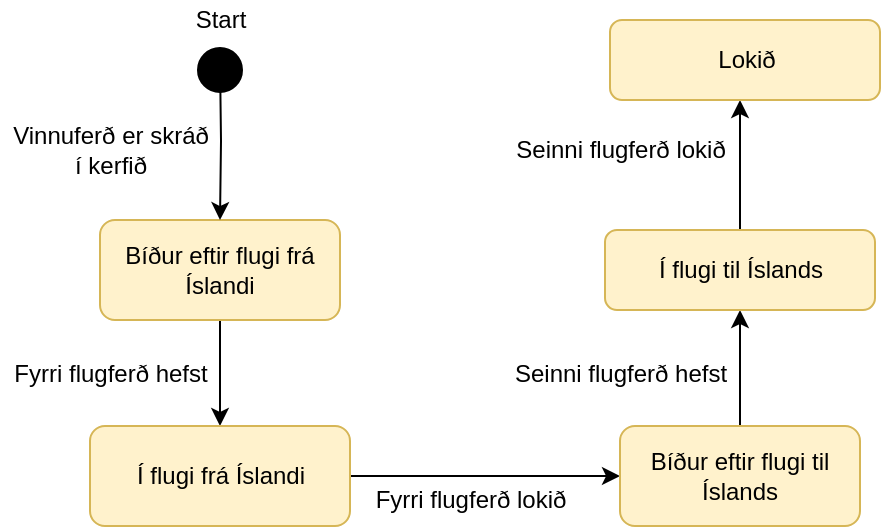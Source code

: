 <mxfile version="12.3.2" type="device" pages="1"><diagram id="1qa6mwT_4OIvwzpSLGao" name="Page-1"><mxGraphModel dx="1024" dy="485" grid="1" gridSize="10" guides="1" tooltips="1" connect="1" arrows="1" fold="1" page="1" pageScale="1" pageWidth="850" pageHeight="1100" background="none" math="0" shadow="0"><root><mxCell id="0"/><mxCell id="1" parent="0"/><mxCell id="5eQpu6jh8ZEB7LbpuDqN-31" value="Fyrri flugferð hefst" style="text;html=1;align=center;verticalAlign=middle;resizable=0;points=[];;autosize=1;" parent="1" vertex="1"><mxGeometry x="120" y="436.5" width="110" height="20" as="geometry"/></mxCell><mxCell id="5eQpu6jh8ZEB7LbpuDqN-32" value="Fyrri flugferð lokið" style="text;html=1;align=center;verticalAlign=middle;resizable=0;points=[];;autosize=1;" parent="1" vertex="1"><mxGeometry x="300" y="500" width="110" height="20" as="geometry"/></mxCell><mxCell id="5eQpu6jh8ZEB7LbpuDqN-33" value="Seinni flugferð hefst" style="text;html=1;align=center;verticalAlign=middle;resizable=0;points=[];;autosize=1;" parent="1" vertex="1"><mxGeometry x="370" y="436.5" width="120" height="20" as="geometry"/></mxCell><mxCell id="5eQpu6jh8ZEB7LbpuDqN-34" value="Seinni flugferð lokið" style="text;html=1;align=center;verticalAlign=middle;resizable=0;points=[];;autosize=1;" parent="1" vertex="1"><mxGeometry x="370" y="325" width="120" height="20" as="geometry"/></mxCell><mxCell id="5eQpu6jh8ZEB7LbpuDqN-46" style="edgeStyle=orthogonalEdgeStyle;rounded=0;orthogonalLoop=1;jettySize=auto;html=1;exitX=0.5;exitY=1;exitDx=0;exitDy=0;entryX=0.5;entryY=0;entryDx=0;entryDy=0;" parent="1" source="5eQpu6jh8ZEB7LbpuDqN-43" target="5eQpu6jh8ZEB7LbpuDqN-45" edge="1"><mxGeometry relative="1" as="geometry"/></mxCell><mxCell id="5eQpu6jh8ZEB7LbpuDqN-43" value="Bíður eftir flugi frá Íslandi" style="rounded=1;fillColor=#fff2cc;strokeColor=#d6b656;imageAspect=1;html=1;whiteSpace=wrap;spacing=0;" parent="1" vertex="1"><mxGeometry x="170" y="370" width="120" height="50" as="geometry"/></mxCell><mxCell id="5eQpu6jh8ZEB7LbpuDqN-58" style="edgeStyle=orthogonalEdgeStyle;rounded=0;jumpSize=6;orthogonalLoop=1;jettySize=auto;html=1;entryX=0.5;entryY=0;entryDx=0;entryDy=0;endArrow=classic;endFill=1;" parent="1" target="5eQpu6jh8ZEB7LbpuDqN-43" edge="1"><mxGeometry relative="1" as="geometry"><mxPoint x="230" y="290" as="sourcePoint"/></mxGeometry></mxCell><mxCell id="5eQpu6jh8ZEB7LbpuDqN-44" value="Vinnuferð er skráð &lt;br&gt;í kerfið" style="text;html=1;align=center;verticalAlign=middle;resizable=0;points=[];;autosize=1;" parent="1" vertex="1"><mxGeometry x="120" y="320" width="110" height="30" as="geometry"/></mxCell><mxCell id="5eQpu6jh8ZEB7LbpuDqN-53" style="edgeStyle=orthogonalEdgeStyle;rounded=0;orthogonalLoop=1;jettySize=auto;html=1;exitX=1;exitY=0.5;exitDx=0;exitDy=0;entryX=0;entryY=0.5;entryDx=0;entryDy=0;" parent="1" source="5eQpu6jh8ZEB7LbpuDqN-45" target="5eQpu6jh8ZEB7LbpuDqN-47" edge="1"><mxGeometry relative="1" as="geometry"/></mxCell><mxCell id="5eQpu6jh8ZEB7LbpuDqN-45" value="Í flugi frá Íslandi" style="rounded=1;fillColor=#fff2cc;strokeColor=#d6b656;imageAspect=1;html=1;spacing=0;" parent="1" vertex="1"><mxGeometry x="165" y="473" width="130" height="50" as="geometry"/></mxCell><mxCell id="5eQpu6jh8ZEB7LbpuDqN-54" style="edgeStyle=orthogonalEdgeStyle;rounded=0;orthogonalLoop=1;jettySize=auto;html=1;exitX=0.5;exitY=0;exitDx=0;exitDy=0;" parent="1" source="5eQpu6jh8ZEB7LbpuDqN-47" target="5eQpu6jh8ZEB7LbpuDqN-50" edge="1"><mxGeometry relative="1" as="geometry"/></mxCell><mxCell id="5eQpu6jh8ZEB7LbpuDqN-47" value="Bíður eftir flugi til Íslands" style="rounded=1;fillColor=#fff2cc;strokeColor=#d6b656;imageAspect=1;html=1;whiteSpace=wrap;spacing=0;" parent="1" vertex="1"><mxGeometry x="430" y="473" width="120" height="50" as="geometry"/></mxCell><mxCell id="5eQpu6jh8ZEB7LbpuDqN-57" style="edgeStyle=orthogonalEdgeStyle;rounded=0;orthogonalLoop=1;jettySize=auto;html=1;exitX=0.5;exitY=0;exitDx=0;exitDy=0;entryX=0.5;entryY=1;entryDx=0;entryDy=0;fillColor=#f8cecc;strokeColor=#000000;" parent="1" source="5eQpu6jh8ZEB7LbpuDqN-50" edge="1"><mxGeometry relative="1" as="geometry"><mxPoint x="490" y="310" as="targetPoint"/></mxGeometry></mxCell><mxCell id="5eQpu6jh8ZEB7LbpuDqN-50" value="Í flugi til Íslands" style="rounded=1;fillColor=#fff2cc;strokeColor=#d6b656;imageAspect=1;html=1;spacing=0;" parent="1" vertex="1"><mxGeometry x="422.5" y="375" width="135" height="40" as="geometry"/></mxCell><mxCell id="5eQpu6jh8ZEB7LbpuDqN-41" value="" style="ellipse;html=1;shape=startState;fillColor=#000000;strokeColor=#000000;rounded=1;" parent="1" vertex="1"><mxGeometry x="215" y="280" width="30" height="30" as="geometry"/></mxCell><mxCell id="5eQpu6jh8ZEB7LbpuDqN-59" value="Start" style="text;html=1;align=center;verticalAlign=middle;resizable=0;points=[];;autosize=1;" parent="1" vertex="1"><mxGeometry x="210" y="260" width="40" height="20" as="geometry"/></mxCell><mxCell id="5tsSwrZAWjMhlq5Ggd0c-1" value="Lokið" style="rounded=1;fillColor=#fff2cc;strokeColor=#d6b656;imageAspect=1;html=1;spacing=0;" vertex="1" parent="1"><mxGeometry x="425" y="270" width="135" height="40" as="geometry"/></mxCell></root></mxGraphModel></diagram></mxfile>